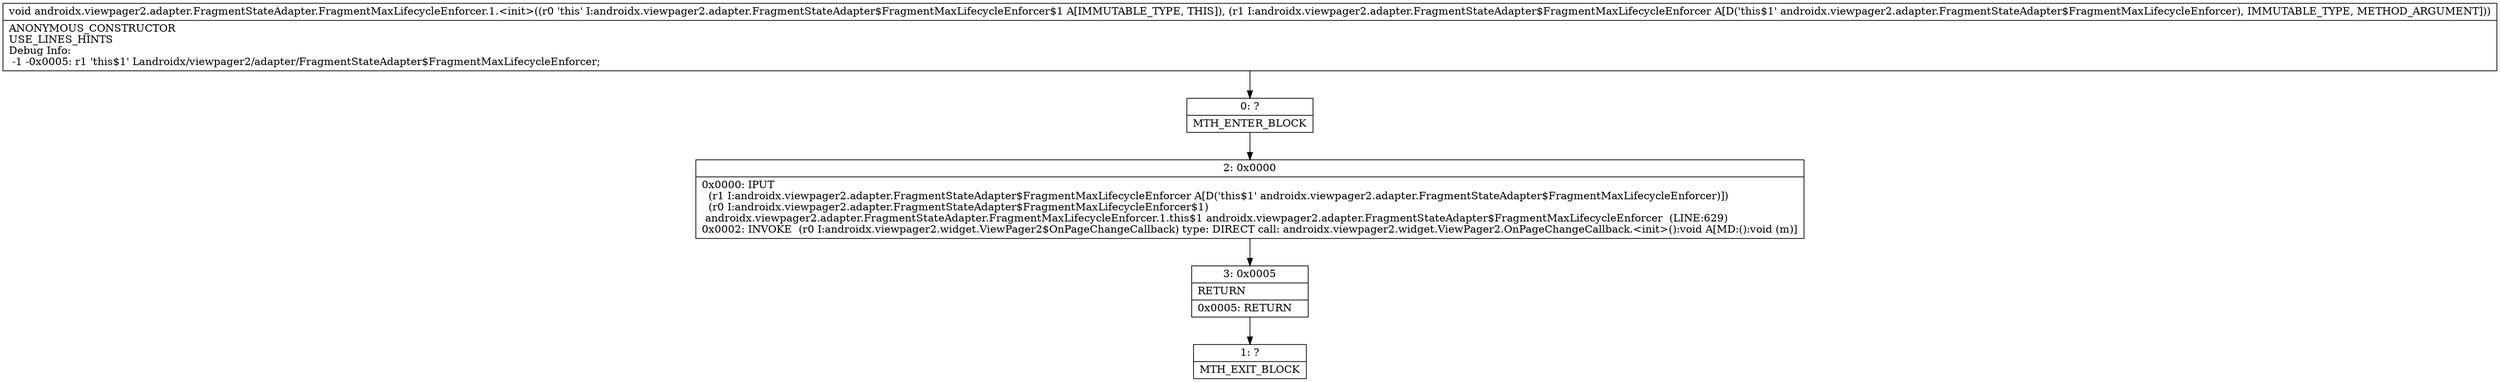 digraph "CFG forandroidx.viewpager2.adapter.FragmentStateAdapter.FragmentMaxLifecycleEnforcer.1.\<init\>(Landroidx\/viewpager2\/adapter\/FragmentStateAdapter$FragmentMaxLifecycleEnforcer;)V" {
Node_0 [shape=record,label="{0\:\ ?|MTH_ENTER_BLOCK\l}"];
Node_2 [shape=record,label="{2\:\ 0x0000|0x0000: IPUT  \l  (r1 I:androidx.viewpager2.adapter.FragmentStateAdapter$FragmentMaxLifecycleEnforcer A[D('this$1' androidx.viewpager2.adapter.FragmentStateAdapter$FragmentMaxLifecycleEnforcer)])\l  (r0 I:androidx.viewpager2.adapter.FragmentStateAdapter$FragmentMaxLifecycleEnforcer$1)\l androidx.viewpager2.adapter.FragmentStateAdapter.FragmentMaxLifecycleEnforcer.1.this$1 androidx.viewpager2.adapter.FragmentStateAdapter$FragmentMaxLifecycleEnforcer  (LINE:629)\l0x0002: INVOKE  (r0 I:androidx.viewpager2.widget.ViewPager2$OnPageChangeCallback) type: DIRECT call: androidx.viewpager2.widget.ViewPager2.OnPageChangeCallback.\<init\>():void A[MD:():void (m)]\l}"];
Node_3 [shape=record,label="{3\:\ 0x0005|RETURN\l|0x0005: RETURN   \l}"];
Node_1 [shape=record,label="{1\:\ ?|MTH_EXIT_BLOCK\l}"];
MethodNode[shape=record,label="{void androidx.viewpager2.adapter.FragmentStateAdapter.FragmentMaxLifecycleEnforcer.1.\<init\>((r0 'this' I:androidx.viewpager2.adapter.FragmentStateAdapter$FragmentMaxLifecycleEnforcer$1 A[IMMUTABLE_TYPE, THIS]), (r1 I:androidx.viewpager2.adapter.FragmentStateAdapter$FragmentMaxLifecycleEnforcer A[D('this$1' androidx.viewpager2.adapter.FragmentStateAdapter$FragmentMaxLifecycleEnforcer), IMMUTABLE_TYPE, METHOD_ARGUMENT]))  | ANONYMOUS_CONSTRUCTOR\lUSE_LINES_HINTS\lDebug Info:\l  \-1 \-0x0005: r1 'this$1' Landroidx\/viewpager2\/adapter\/FragmentStateAdapter$FragmentMaxLifecycleEnforcer;\l}"];
MethodNode -> Node_0;Node_0 -> Node_2;
Node_2 -> Node_3;
Node_3 -> Node_1;
}

